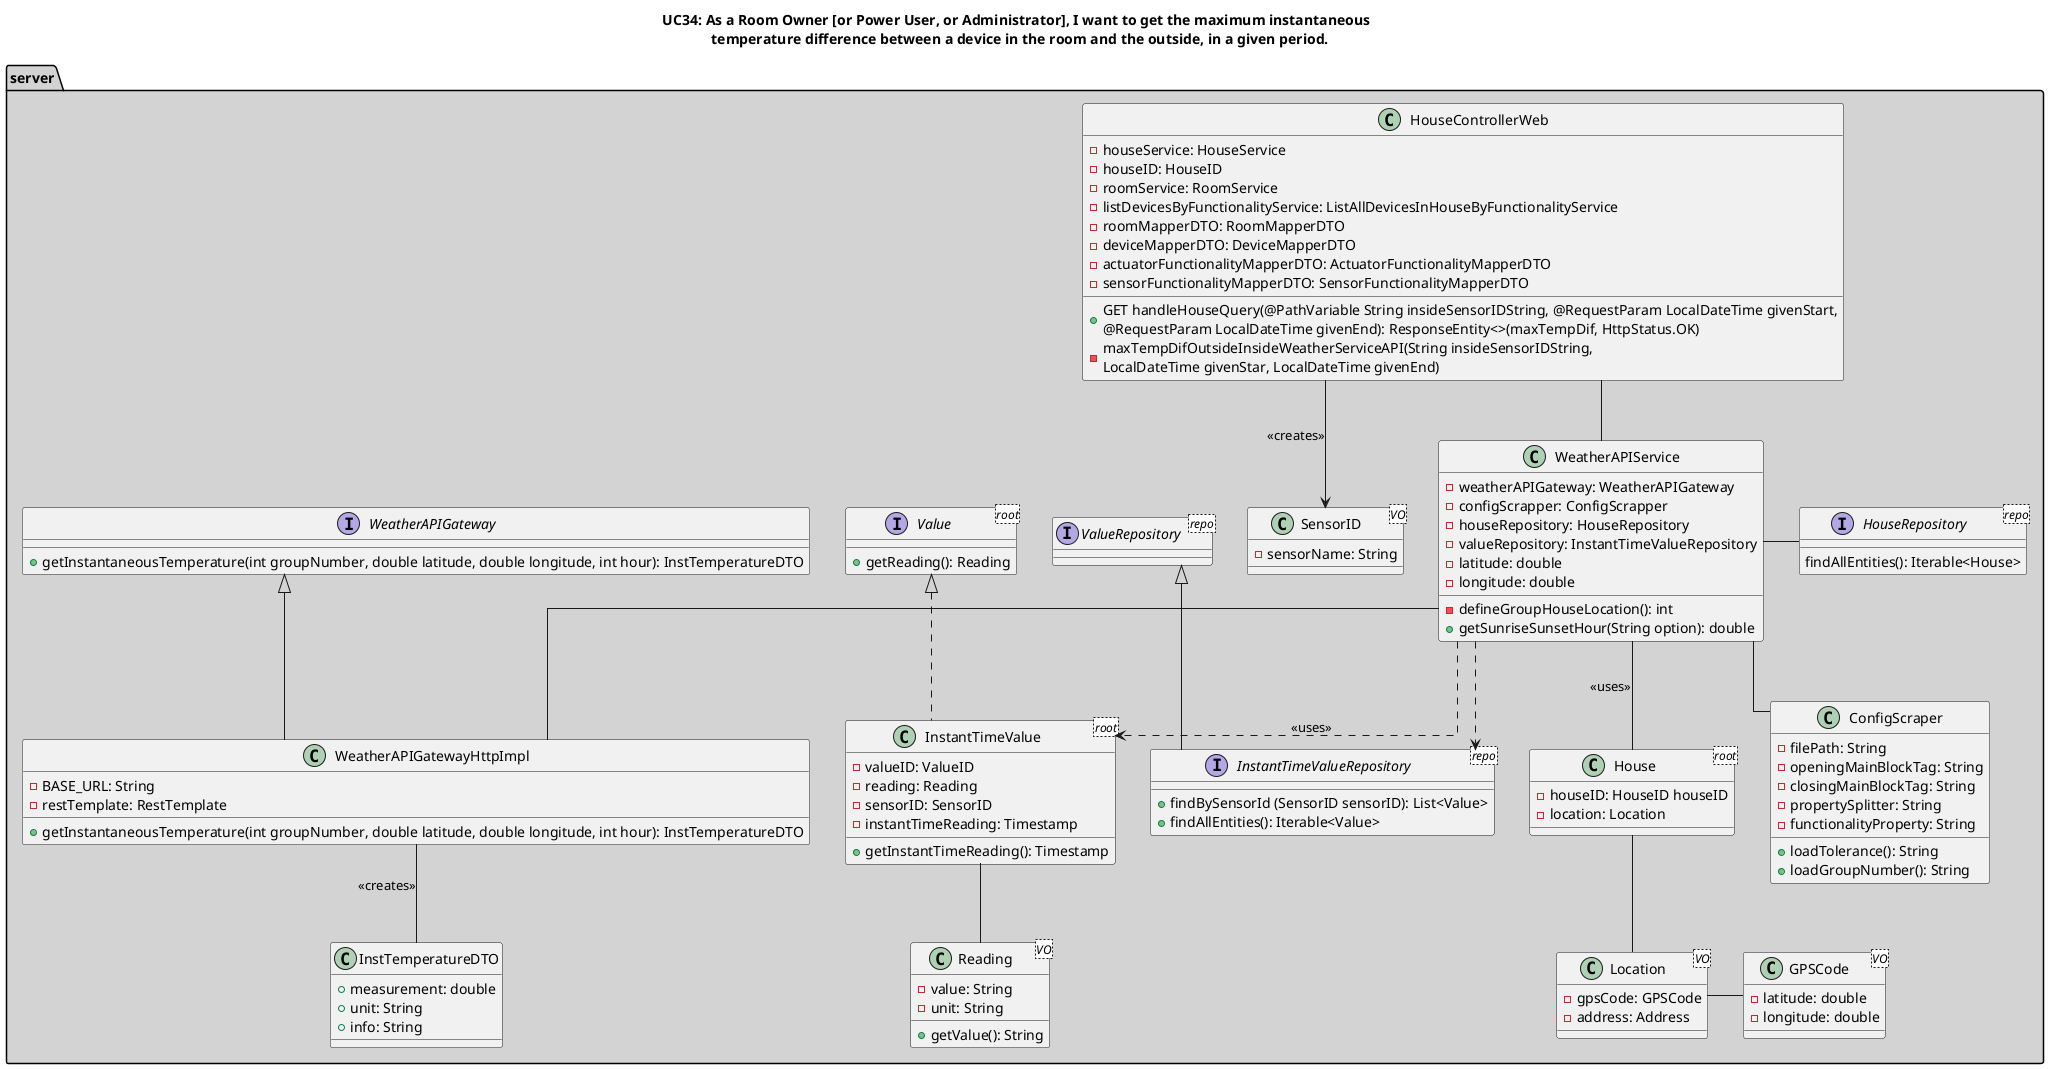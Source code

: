 @startuml
'https://plantuml.com/class-diagram
skinparam linetype ortho

package server #LightGray {

title UC34: As a Room Owner [or Power User, or Administrator], I want to get the maximum instantaneous \n temperature difference between a device in the room and the outside, in a given period.

class HouseControllerWeb {
     -houseService: HouseService
     -houseID: HouseID
     -roomService: RoomService
     -listDevicesByFunctionalityService: ListAllDevicesInHouseByFunctionalityService
     -roomMapperDTO: RoomMapperDTO
     -deviceMapperDTO: DeviceMapperDTO
     -actuatorFunctionalityMapperDTO: ActuatorFunctionalityMapperDTO
     -sensorFunctionalityMapperDTO: SensorFunctionalityMapperDTO
    +GET handleHouseQuery(@PathVariable String insideSensorIDString, @RequestParam LocalDateTime givenStart,\n@RequestParam LocalDateTime givenEnd): ResponseEntity<>(maxTempDif, HttpStatus.OK)
    -maxTempDifOutsideInsideWeatherServiceAPI(String insideSensorIDString, \nLocalDateTime givenStar, LocalDateTime givenEnd)
}

class WeatherAPIService {
- weatherAPIGateway: WeatherAPIGateway
- configScrapper: ConfigScrapper
- houseRepository: HouseRepository
- valueRepository: InstantTimeValueRepository
- latitude: double
- longitude: double
- defineGroupHouseLocation(): int
+ getSunriseSunsetHour(String option): double
}

interface HouseRepository <repo> {
findAllEntities(): Iterable<House>
}

class House <root>{
  -houseID: HouseID houseID
  -location: Location
}

class Location <VO>{
  -gpsCode: GPSCode
  -address: Address
}

class GPSCode <VO>{
  -latitude: double
  -longitude: double
}

class SensorID <VO> {
    -sensorName: String
}

interface InstantTimeValueRepository <repo> extends ValueRepository  {
    +findBySensorId (SensorID sensorID): List<Value>
    +findAllEntities(): Iterable<Value>
}

interface ValueRepository <repo> {
}

interface Value <root> {
    +getReading(): Reading
}

class InstantTimeValue <root> implements Value {
    -valueID: ValueID
    -reading: Reading
    -sensorID: SensorID
    -instantTimeReading: Timestamp
    +getInstantTimeReading(): Timestamp
}

class Reading <VO> {
    -value: String
    -unit: String
    +getValue(): String
}

class ConfigScraper{
    -filePath: String
    -openingMainBlockTag: String
    -closingMainBlockTag: String
    -propertySplitter: String
    -functionalityProperty: String
    +loadTolerance(): String
    +loadGroupNumber(): String
}

interface WeatherAPIGateway {
+ getInstantaneousTemperature(int groupNumber, double latitude, double longitude, int hour): InstTemperatureDTO
}

class WeatherAPIGatewayHttpImpl extends WeatherAPIGateway {
- BASE_URL: String
- restTemplate: RestTemplate
+ getInstantaneousTemperature(int groupNumber, double latitude, double longitude, int hour): InstTemperatureDTO
}

class InstTemperatureDTO {
+ measurement: double
+ unit: String
+ info: String
}

HouseControllerWeb -- WeatherAPIService
HouseControllerWeb --> SensorID: <<creates>>
WeatherAPIService ..> InstantTimeValue: <<uses>>
WeatherAPIService ..> InstantTimeValueRepository
WeatherAPIService -- ConfigScraper
WeatherAPIService -- WeatherAPIGatewayHttpImpl
WeatherAPIService - HouseRepository
WeatherAPIService -- House: <<uses>>
House -- Location
Location - GPSCode
WeatherAPIGatewayHttpImpl -- InstTemperatureDTO: <<creates>>
InstantTimeValue -- Reading

@enduml